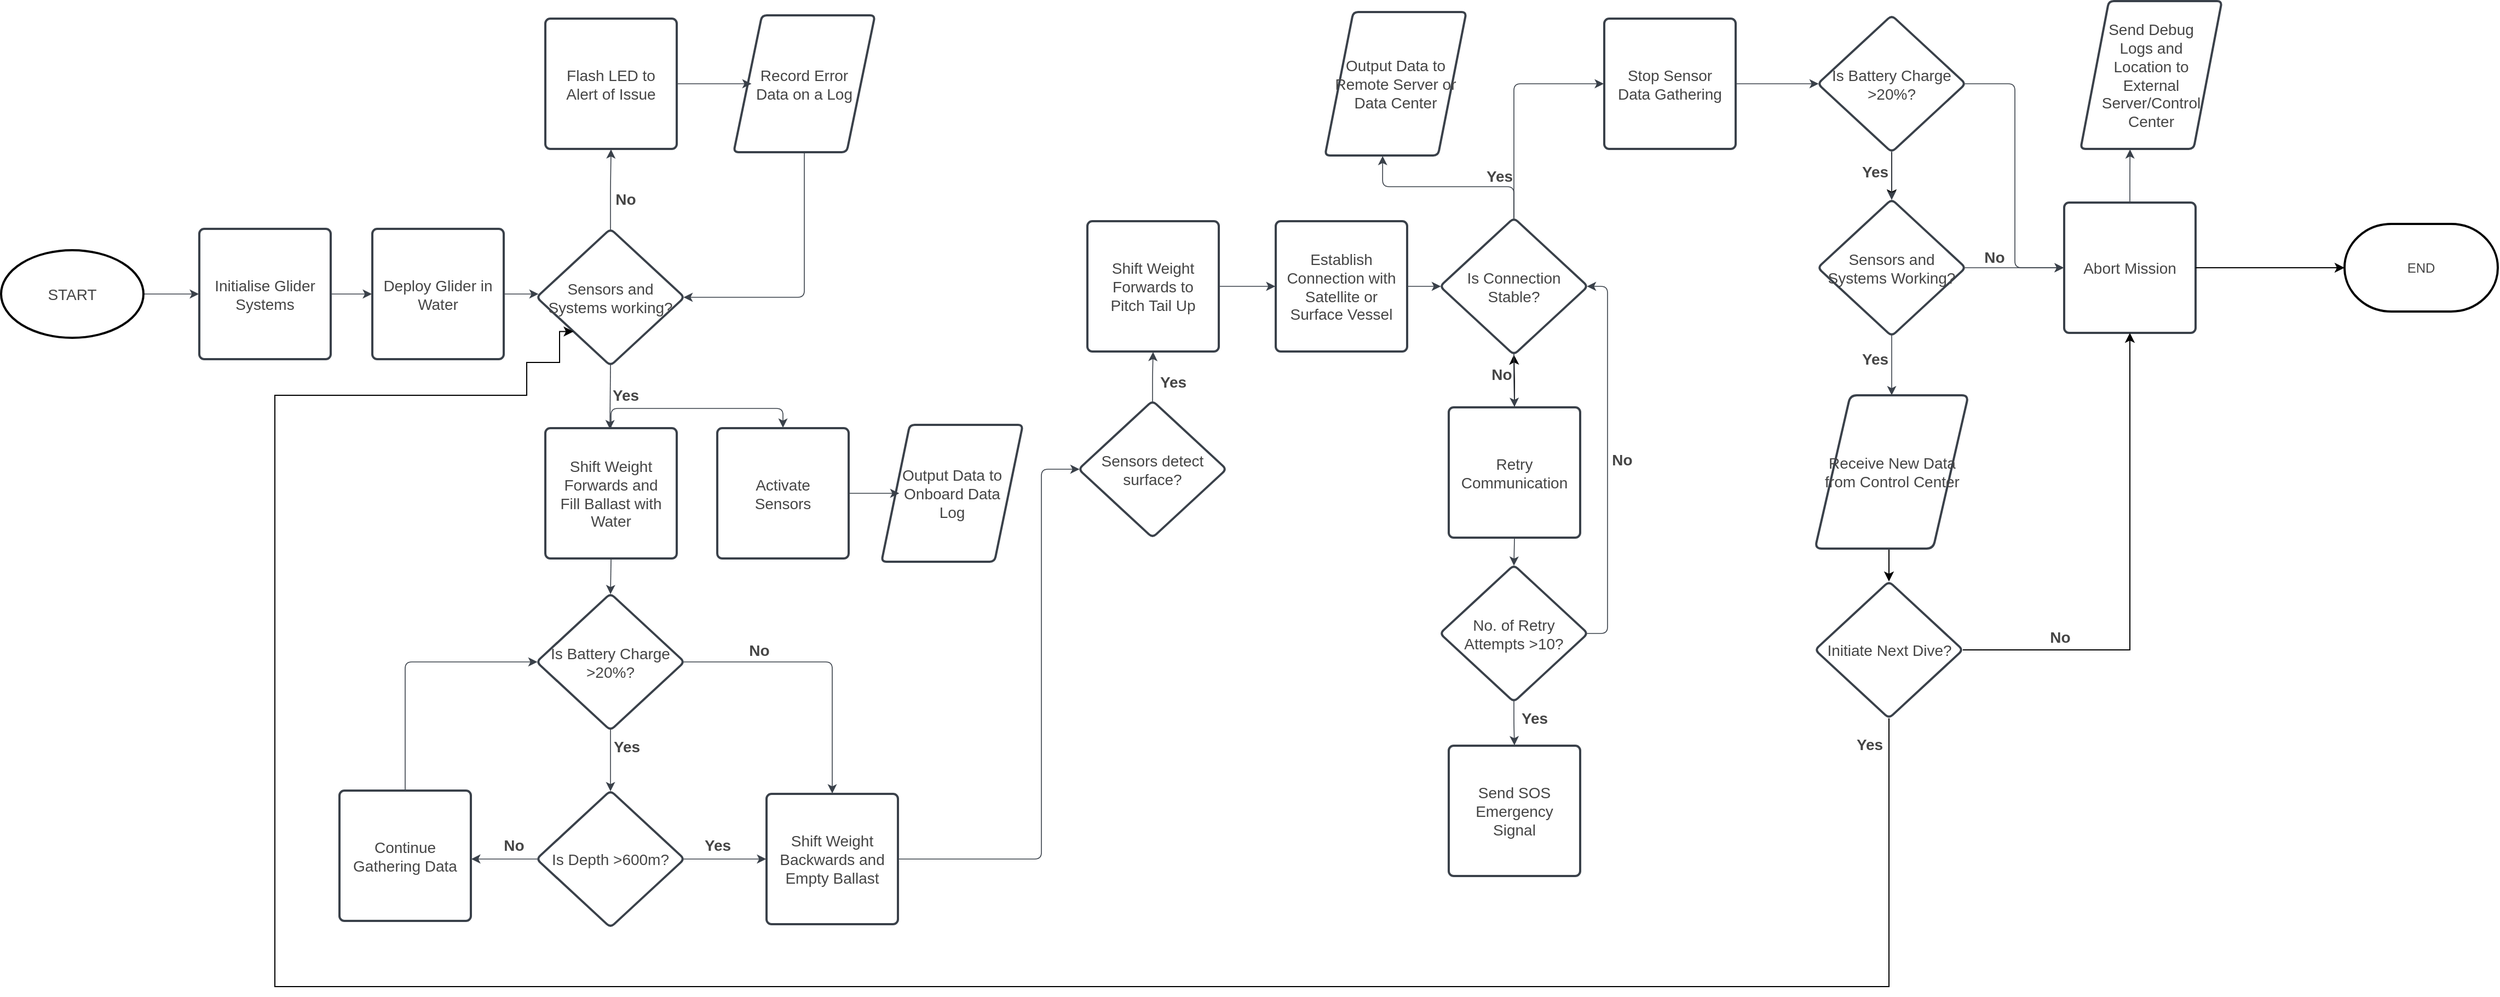 <mxfile version="22.1.8" type="github">
  <diagram name="Page-1" id="x3W6leY62-dWqcaIC-tP">
    <mxGraphModel dx="2196" dy="401" grid="1" gridSize="10" guides="1" tooltips="1" connect="1" arrows="1" fold="1" page="1" pageScale="1" pageWidth="1600" pageHeight="900" math="0" shadow="0">
      <root>
        <mxCell id="0" />
        <mxCell id="1" parent="0" />
        <mxCell id="s7WTnuPXNOW6J2skyEX7-21" value="" style="html=1;jettySize=18;whiteSpace=wrap;fontSize=14;strokeColor=#3a414a;strokeOpacity=100;strokeWidth=0.8;rounded=1;arcSize=12;edgeStyle=orthogonalEdgeStyle;startArrow=none;exitX=0.5;exitY=-0.003;exitPerimeter=0;entryX=0.5;entryY=-0.003;entryPerimeter=0;lucidId=mOTVLObXvtnB;fontColor=#454545;" edge="1" parent="1" source="s7WTnuPXNOW6J2skyEX7-7" target="s7WTnuPXNOW6J2skyEX7-18">
          <mxGeometry width="100" height="100" relative="1" as="geometry">
            <Array as="points" />
          </mxGeometry>
        </mxCell>
        <mxCell id="s7WTnuPXNOW6J2skyEX7-60" value="" style="html=1;jettySize=18;whiteSpace=wrap;fontSize=14;strokeColor=#3a414a;strokeOpacity=100;strokeWidth=0.8;rounded=1;arcSize=12;edgeStyle=orthogonalEdgeStyle;startArrow=none;exitX=0.5;exitY=0.005;exitPerimeter=0;entryX=-0.003;entryY=0.5;entryPerimeter=0;lucidId=lLUVY~Rh2nIf;fontColor=#454545;" edge="1" parent="1" source="s7WTnuPXNOW6J2skyEX7-45" target="s7WTnuPXNOW6J2skyEX7-63">
          <mxGeometry width="100" height="100" relative="1" as="geometry">
            <Array as="points" />
          </mxGeometry>
        </mxCell>
        <mxCell id="s7WTnuPXNOW6J2skyEX7-3" value="" style="html=1;jettySize=18;whiteSpace=wrap;fontSize=14;strokeColor=#3a414a;strokeOpacity=100;strokeWidth=0.8;rounded=1;arcSize=12;edgeStyle=orthogonalEdgeStyle;startArrow=none;exitX=1;exitY=0.5;exitPerimeter=0;entryX=-0.003;entryY=0.5;entryPerimeter=0;lucidId=AsTVRV2qvQLT;exitDx=0;exitDy=0;fontColor=#454545;" edge="1" parent="1" source="s7WTnuPXNOW6J2skyEX7-79" target="s7WTnuPXNOW6J2skyEX7-4">
          <mxGeometry width="100" height="100" relative="1" as="geometry">
            <Array as="points" />
            <mxPoint x="-1350.682" y="377.5" as="sourcePoint" />
          </mxGeometry>
        </mxCell>
        <mxCell id="s7WTnuPXNOW6J2skyEX7-4" value="&lt;font style=&quot;font-size: 14px;&quot;&gt;Initialise Glider Systems&lt;/font&gt;" style="html=1;overflow=block;blockSpacing=1;whiteSpace=wrap;fontSize=14;fontColor=#454545;spacing=9;strokeColor=#3a414a;strokeOpacity=100;fillOpacity=100;rounded=1;absoluteArcSize=1;arcSize=9;fillColor=#ffffff;strokeWidth=2;lucidId=AsTVzsjy2lNG;" vertex="1" parent="1">
          <mxGeometry x="-1299" y="318" width="120" height="119" as="geometry" />
        </mxCell>
        <mxCell id="s7WTnuPXNOW6J2skyEX7-5" value="Deploy Glider in Water" style="html=1;overflow=block;blockSpacing=1;whiteSpace=wrap;fontSize=14;fontColor=#454545;spacing=9;strokeColor=#3a414a;strokeOpacity=100;fillOpacity=100;rounded=1;absoluteArcSize=1;arcSize=9;fillColor=#ffffff;strokeWidth=2;lucidId=YDTVqDZ6cFZL;" vertex="1" parent="1">
          <mxGeometry x="-1141" y="318" width="120" height="119" as="geometry" />
        </mxCell>
        <mxCell id="s7WTnuPXNOW6J2skyEX7-6" value="" style="html=1;jettySize=18;whiteSpace=wrap;fontSize=14;strokeColor=#3a414a;strokeOpacity=100;strokeWidth=0.8;rounded=1;arcSize=12;edgeStyle=orthogonalEdgeStyle;startArrow=none;exitX=1.003;exitY=0.5;exitPerimeter=0;entryX=-0.003;entryY=0.5;entryPerimeter=0;lucidId=5DTVueXBn~fq;fontColor=#454545;" edge="1" parent="1" source="s7WTnuPXNOW6J2skyEX7-4" target="s7WTnuPXNOW6J2skyEX7-5">
          <mxGeometry width="100" height="100" relative="1" as="geometry">
            <Array as="points" />
          </mxGeometry>
        </mxCell>
        <mxCell id="s7WTnuPXNOW6J2skyEX7-7" value="Shift Weight Forwards and  Fill Ballast with Water" style="html=1;overflow=block;blockSpacing=1;whiteSpace=wrap;fontSize=14;fontColor=#454545;spacing=9;strokeColor=#3a414a;strokeOpacity=100;fillOpacity=100;rounded=1;absoluteArcSize=1;arcSize=9;fillColor=#ffffff;strokeWidth=2;lucidId=5ETVm~x~REYm;" vertex="1" parent="1">
          <mxGeometry x="-983" y="500" width="120" height="119" as="geometry" />
        </mxCell>
        <mxCell id="s7WTnuPXNOW6J2skyEX7-8" value="Sensors and Systems working?" style="html=1;overflow=block;blockSpacing=1;whiteSpace=wrap;rhombus;fontSize=14;fontColor=#454545;spacing=3.8;strokeColor=#3a414a;strokeOpacity=100;fillOpacity=100;rounded=1;absoluteArcSize=1;arcSize=9;fillColor=#ffffff;strokeWidth=2;lucidId=gFTVZbqtd3im;" vertex="1" parent="1">
          <mxGeometry x="-991" y="318" width="135" height="125" as="geometry" />
        </mxCell>
        <mxCell id="s7WTnuPXNOW6J2skyEX7-9" value="" style="html=1;jettySize=18;whiteSpace=wrap;fontSize=14;strokeColor=#3a414a;strokeOpacity=100;strokeWidth=0.8;rounded=1;arcSize=12;edgeStyle=orthogonalEdgeStyle;startArrow=none;exitX=1.003;exitY=0.5;exitPerimeter=0;entryX=0.013;entryY=0.476;entryPerimeter=0;lucidId=nFTVrkDRM8i8;fontColor=#454545;" edge="1" parent="1" source="s7WTnuPXNOW6J2skyEX7-5" target="s7WTnuPXNOW6J2skyEX7-8">
          <mxGeometry width="100" height="100" relative="1" as="geometry">
            <Array as="points" />
          </mxGeometry>
        </mxCell>
        <mxCell id="s7WTnuPXNOW6J2skyEX7-10" value="Flash LED to Alert of Issue" style="html=1;overflow=block;blockSpacing=1;whiteSpace=wrap;fontSize=14;fontColor=#454545;spacing=9;strokeColor=#3a414a;strokeOpacity=100;fillOpacity=100;rounded=1;absoluteArcSize=1;arcSize=9;fillColor=#ffffff;strokeWidth=2;lucidId=BHTVroN4kmrR;" vertex="1" parent="1">
          <mxGeometry x="-983" y="126" width="120" height="119" as="geometry" />
        </mxCell>
        <mxCell id="s7WTnuPXNOW6J2skyEX7-11" value="Record Error Data on a Log" style="html=1;overflow=block;blockSpacing=1;whiteSpace=wrap;shape=parallelogram;perimeter=parallelogramPerimeter;anchorPointDirection=0;fontSize=14;fontColor=#454545;spacing=9;strokeColor=#3a414a;strokeOpacity=100;fillOpacity=100;rounded=1;absoluteArcSize=1;arcSize=9;fillColor=#ffffff;strokeWidth=2;lucidId=XITV774vV4go;" vertex="1" parent="1">
          <mxGeometry x="-811" y="123" width="129" height="125" as="geometry" />
        </mxCell>
        <mxCell id="s7WTnuPXNOW6J2skyEX7-12" value="" style="html=1;jettySize=18;whiteSpace=wrap;fontSize=14;strokeColor=#3a414a;strokeOpacity=100;strokeWidth=0.8;rounded=1;arcSize=12;edgeStyle=orthogonalEdgeStyle;startArrow=none;exitX=1.003;exitY=0.5;exitPerimeter=0;entryX=0.126;entryY=0.5;entryPerimeter=0;lucidId=8ITVDwADlFRM;fontColor=#454545;" edge="1" parent="1" source="s7WTnuPXNOW6J2skyEX7-10" target="s7WTnuPXNOW6J2skyEX7-11">
          <mxGeometry width="100" height="100" relative="1" as="geometry">
            <Array as="points" />
          </mxGeometry>
        </mxCell>
        <mxCell id="s7WTnuPXNOW6J2skyEX7-13" value="" style="html=1;jettySize=18;whiteSpace=wrap;fontSize=14;fontColor=#454545;fontStyle=1;strokeColor=#3a414a;strokeOpacity=100;strokeWidth=0.8;rounded=1;arcSize=12;edgeStyle=orthogonalEdgeStyle;startArrow=none;exitX=0.5;exitY=0.005;exitPerimeter=0;entryX=0.5;entryY=1.003;entryPerimeter=0;lucidId=aJTVHtj84Zk9;" edge="1" parent="1" source="s7WTnuPXNOW6J2skyEX7-8" target="s7WTnuPXNOW6J2skyEX7-10">
          <mxGeometry width="100" height="100" relative="1" as="geometry">
            <Array as="points" />
          </mxGeometry>
        </mxCell>
        <mxCell id="s7WTnuPXNOW6J2skyEX7-14" value="No" style="text;html=1;resizable=0;labelBackgroundColor=none;align=center;verticalAlign=middle;fontStyle=1;fontColor=#454545;fontSize=14;" vertex="1" parent="s7WTnuPXNOW6J2skyEX7-13">
          <mxGeometry x="-0.227" relative="1" as="geometry">
            <mxPoint x="13" y="1" as="offset" />
          </mxGeometry>
        </mxCell>
        <mxCell id="s7WTnuPXNOW6J2skyEX7-15" value="" style="html=1;jettySize=18;whiteSpace=wrap;fontSize=14;fontColor=#454545;fontStyle=1;strokeColor=#3a414a;strokeOpacity=100;strokeWidth=0.8;rounded=1;arcSize=12;edgeStyle=orthogonalEdgeStyle;startArrow=none;exitX=0.5;exitY=0.995;exitPerimeter=0;lucidId=gKTVoc-PtiHA;" edge="1" parent="1" source="s7WTnuPXNOW6J2skyEX7-8">
          <mxGeometry width="100" height="100" relative="1" as="geometry">
            <Array as="points" />
            <mxPoint x="-924" y="501" as="targetPoint" />
          </mxGeometry>
        </mxCell>
        <mxCell id="s7WTnuPXNOW6J2skyEX7-16" value="Yes" style="text;html=1;resizable=0;labelBackgroundColor=none;align=center;verticalAlign=middle;fontStyle=1;fontColor=#454545;fontSize=14;" vertex="1" parent="s7WTnuPXNOW6J2skyEX7-15">
          <mxGeometry relative="1" as="geometry">
            <mxPoint x="14" y="-2" as="offset" />
          </mxGeometry>
        </mxCell>
        <mxCell id="s7WTnuPXNOW6J2skyEX7-17" value="" style="html=1;jettySize=18;whiteSpace=wrap;fontSize=14;strokeColor=#3a414a;strokeOpacity=100;strokeWidth=0.8;rounded=1;arcSize=12;edgeStyle=orthogonalEdgeStyle;startArrow=none;exitX=0.5;exitY=1.003;exitPerimeter=0;entryX=0.994;entryY=0.5;entryPerimeter=0;lucidId=xKTVdwcbtsRO;fontColor=#454545;" edge="1" parent="1" source="s7WTnuPXNOW6J2skyEX7-11" target="s7WTnuPXNOW6J2skyEX7-8">
          <mxGeometry width="100" height="100" relative="1" as="geometry">
            <Array as="points" />
          </mxGeometry>
        </mxCell>
        <mxCell id="s7WTnuPXNOW6J2skyEX7-18" value="Activate Sensors" style="html=1;overflow=block;blockSpacing=1;whiteSpace=wrap;fontSize=14;fontColor=#454545;spacing=9;strokeColor=#3a414a;strokeOpacity=100;fillOpacity=100;rounded=1;absoluteArcSize=1;arcSize=9;fillColor=#ffffff;strokeWidth=2;lucidId=tMTV780zov4N;" vertex="1" parent="1">
          <mxGeometry x="-826" y="500" width="120" height="119" as="geometry" />
        </mxCell>
        <mxCell id="s7WTnuPXNOW6J2skyEX7-19" value="Output Data to Onboard Data Log" style="html=1;overflow=block;blockSpacing=1;whiteSpace=wrap;shape=parallelogram;perimeter=parallelogramPerimeter;anchorPointDirection=0;fontSize=14;fontColor=#454545;spacing=9;strokeColor=#3a414a;strokeOpacity=100;fillOpacity=100;rounded=1;absoluteArcSize=1;arcSize=9;fillColor=#ffffff;strokeWidth=2;lucidId=RMTVZZ6SgSI4;" vertex="1" parent="1">
          <mxGeometry x="-676" y="497" width="129" height="125" as="geometry" />
        </mxCell>
        <mxCell id="s7WTnuPXNOW6J2skyEX7-20" value="" style="html=1;jettySize=18;whiteSpace=wrap;fontSize=14;strokeColor=#3a414a;strokeOpacity=100;strokeWidth=0.8;rounded=1;arcSize=12;edgeStyle=orthogonalEdgeStyle;startArrow=none;exitX=1.003;exitY=0.5;exitPerimeter=0;entryX=0.126;entryY=0.5;entryPerimeter=0;lucidId=rNTVmKIW1fe2;fontColor=#454545;" edge="1" parent="1" source="s7WTnuPXNOW6J2skyEX7-18" target="s7WTnuPXNOW6J2skyEX7-19">
          <mxGeometry width="100" height="100" relative="1" as="geometry">
            <Array as="points" />
          </mxGeometry>
        </mxCell>
        <mxCell id="s7WTnuPXNOW6J2skyEX7-22" value="Is Battery Charge &amp;gt;20%?" style="html=1;overflow=block;blockSpacing=1;whiteSpace=wrap;rhombus;fontSize=14;fontColor=#454545;spacing=3.8;strokeColor=#3a414a;strokeOpacity=100;fillOpacity=100;rounded=1;absoluteArcSize=1;arcSize=9;fillColor=#ffffff;strokeWidth=2;lucidId=TOTV9h66rI2b;" vertex="1" parent="1">
          <mxGeometry x="-991" y="651" width="135" height="125" as="geometry" />
        </mxCell>
        <mxCell id="s7WTnuPXNOW6J2skyEX7-23" value="" style="html=1;jettySize=18;whiteSpace=wrap;fontSize=14;strokeColor=#3a414a;strokeOpacity=100;strokeWidth=0.8;rounded=1;arcSize=12;edgeStyle=orthogonalEdgeStyle;startArrow=none;exitX=0.5;exitY=1.003;exitPerimeter=0;entryX=0.5;entryY=0.005;entryPerimeter=0;lucidId=-PTVs-RTm-~q;fontColor=#454545;" edge="1" parent="1" source="s7WTnuPXNOW6J2skyEX7-7" target="s7WTnuPXNOW6J2skyEX7-22">
          <mxGeometry width="100" height="100" relative="1" as="geometry">
            <Array as="points" />
          </mxGeometry>
        </mxCell>
        <mxCell id="s7WTnuPXNOW6J2skyEX7-24" value="Continue Gathering Data" style="html=1;overflow=block;blockSpacing=1;whiteSpace=wrap;fontSize=14;fontColor=#454545;spacing=9;strokeColor=#3a414a;strokeOpacity=100;fillOpacity=100;rounded=1;absoluteArcSize=1;arcSize=9;fillColor=#ffffff;strokeWidth=2;lucidId=gRTVeWF4o_zg;" vertex="1" parent="1">
          <mxGeometry x="-1171" y="831" width="120" height="119" as="geometry" />
        </mxCell>
        <mxCell id="s7WTnuPXNOW6J2skyEX7-25" value="Is Depth &amp;gt;600m?" style="html=1;overflow=block;blockSpacing=1;whiteSpace=wrap;rhombus;fontSize=14;fontColor=#454545;spacing=3.8;strokeColor=#3a414a;strokeOpacity=100;fillOpacity=100;rounded=1;absoluteArcSize=1;arcSize=9;fillColor=#ffffff;strokeWidth=2;lucidId=gSTVFSppvJXi;" vertex="1" parent="1">
          <mxGeometry x="-991" y="831" width="135" height="125" as="geometry" />
        </mxCell>
        <mxCell id="s7WTnuPXNOW6J2skyEX7-26" value="" style="html=1;jettySize=18;whiteSpace=wrap;fontSize=14;fontColor=#454545;fontStyle=1;strokeColor=#3a414a;strokeOpacity=100;strokeWidth=0.8;rounded=1;arcSize=12;edgeStyle=orthogonalEdgeStyle;startArrow=none;exitX=0.5;exitY=0.995;exitPerimeter=0;entryX=0.5;entryY=0.005;entryPerimeter=0;lucidId=KTTVAaDr_~iQ;" edge="1" parent="1" source="s7WTnuPXNOW6J2skyEX7-22" target="s7WTnuPXNOW6J2skyEX7-25">
          <mxGeometry width="100" height="100" relative="1" as="geometry">
            <Array as="points" />
          </mxGeometry>
        </mxCell>
        <mxCell id="s7WTnuPXNOW6J2skyEX7-27" value="Yes" style="text;html=1;resizable=0;labelBackgroundColor=none;align=center;verticalAlign=middle;fontStyle=1;fontColor=#454545;fontSize=14;" vertex="1" parent="s7WTnuPXNOW6J2skyEX7-26">
          <mxGeometry x="-0.217" relative="1" as="geometry">
            <mxPoint x="14" y="-7" as="offset" />
          </mxGeometry>
        </mxCell>
        <mxCell id="s7WTnuPXNOW6J2skyEX7-28" value="Shift Weight Backwards and Empty Ballast" style="html=1;overflow=block;blockSpacing=1;whiteSpace=wrap;fontSize=14;fontColor=#454545;spacing=9;strokeColor=#3a414a;strokeOpacity=100;fillOpacity=100;rounded=1;absoluteArcSize=1;arcSize=9;fillColor=#ffffff;strokeWidth=2;lucidId=hWTVQJh.K~fi;" vertex="1" parent="1">
          <mxGeometry x="-781" y="834" width="120" height="119" as="geometry" />
        </mxCell>
        <mxCell id="s7WTnuPXNOW6J2skyEX7-29" value="" style="html=1;jettySize=18;whiteSpace=wrap;fontSize=14;fontColor=#454545;fontStyle=1;strokeColor=#3a414a;strokeOpacity=100;strokeWidth=0.8;rounded=1;arcSize=12;edgeStyle=orthogonalEdgeStyle;startArrow=none;exitX=0.006;exitY=0.5;exitPerimeter=0;entryX=1.003;entryY=0.525;entryPerimeter=0;lucidId=Q2TVcN1D2rXm;" edge="1" parent="1" source="s7WTnuPXNOW6J2skyEX7-25" target="s7WTnuPXNOW6J2skyEX7-24">
          <mxGeometry width="100" height="100" relative="1" as="geometry">
            <Array as="points" />
          </mxGeometry>
        </mxCell>
        <mxCell id="s7WTnuPXNOW6J2skyEX7-30" value="No" style="text;html=1;resizable=0;labelBackgroundColor=none;align=center;verticalAlign=middle;fontStyle=1;fontColor=#454545;fontSize=14;" vertex="1" parent="s7WTnuPXNOW6J2skyEX7-29">
          <mxGeometry x="-0.251" relative="1" as="geometry">
            <mxPoint y="-13" as="offset" />
          </mxGeometry>
        </mxCell>
        <mxCell id="s7WTnuPXNOW6J2skyEX7-31" value="" style="html=1;jettySize=18;whiteSpace=wrap;fontSize=14;strokeColor=#3a414a;strokeOpacity=100;strokeWidth=0.8;rounded=1;arcSize=12;edgeStyle=orthogonalEdgeStyle;startArrow=none;exitX=0.5;exitY=-0.003;exitPerimeter=0;entryX=0.006;entryY=0.5;entryPerimeter=0;lucidId=W3TVp-4aysgk;fontColor=#454545;" edge="1" parent="1" source="s7WTnuPXNOW6J2skyEX7-24" target="s7WTnuPXNOW6J2skyEX7-22">
          <mxGeometry width="100" height="100" relative="1" as="geometry">
            <Array as="points" />
          </mxGeometry>
        </mxCell>
        <mxCell id="s7WTnuPXNOW6J2skyEX7-32" value="" style="html=1;jettySize=18;whiteSpace=wrap;fontSize=14;fontColor=#454545;fontStyle=1;strokeColor=#3a414a;strokeOpacity=100;strokeWidth=0.8;rounded=1;arcSize=12;edgeStyle=orthogonalEdgeStyle;startArrow=none;exitX=0.994;exitY=0.5;exitPerimeter=0;entryX=-0.003;entryY=0.5;entryPerimeter=0;lucidId=ScUVHS3gC8ee;" edge="1" parent="1" source="s7WTnuPXNOW6J2skyEX7-25" target="s7WTnuPXNOW6J2skyEX7-28">
          <mxGeometry width="100" height="100" relative="1" as="geometry">
            <Array as="points" />
          </mxGeometry>
        </mxCell>
        <mxCell id="s7WTnuPXNOW6J2skyEX7-33" value="Yes" style="text;html=1;resizable=0;labelBackgroundColor=none;align=center;verticalAlign=middle;fontStyle=1;fontColor=#454545;fontSize=14;" vertex="1" parent="s7WTnuPXNOW6J2skyEX7-32">
          <mxGeometry x="-0.162" relative="1" as="geometry">
            <mxPoint x="-1" y="-13" as="offset" />
          </mxGeometry>
        </mxCell>
        <mxCell id="s7WTnuPXNOW6J2skyEX7-34" value="" style="html=1;jettySize=18;whiteSpace=wrap;fontSize=14;fontColor=#454545;fontStyle=1;strokeColor=#3a414a;strokeOpacity=100;strokeWidth=0.8;rounded=1;arcSize=12;edgeStyle=orthogonalEdgeStyle;startArrow=none;exitX=0.994;exitY=0.5;exitPerimeter=0;entryX=0.5;entryY=-0.003;entryPerimeter=0;lucidId=4cUVZg3LoazD;" edge="1" parent="1" source="s7WTnuPXNOW6J2skyEX7-22" target="s7WTnuPXNOW6J2skyEX7-28">
          <mxGeometry width="100" height="100" relative="1" as="geometry">
            <Array as="points" />
          </mxGeometry>
        </mxCell>
        <mxCell id="s7WTnuPXNOW6J2skyEX7-35" value="No" style="text;html=1;resizable=0;labelBackgroundColor=none;align=center;verticalAlign=middle;fontStyle=1;fontColor=#454545;fontSize=14;" vertex="1" parent="s7WTnuPXNOW6J2skyEX7-34">
          <mxGeometry x="-0.459" relative="1" as="geometry">
            <mxPoint y="-11" as="offset" />
          </mxGeometry>
        </mxCell>
        <mxCell id="s7WTnuPXNOW6J2skyEX7-36" value="Sensors detect surface?" style="html=1;overflow=block;blockSpacing=1;whiteSpace=wrap;rhombus;fontSize=14;fontColor=#454545;spacing=3.8;strokeColor=#3a414a;strokeOpacity=100;fillOpacity=100;rounded=1;absoluteArcSize=1;arcSize=9;fillColor=#ffffff;strokeWidth=2;lucidId=ueUVGRdrRhw9;" vertex="1" parent="1">
          <mxGeometry x="-496" y="475" width="135" height="125" as="geometry" />
        </mxCell>
        <mxCell id="s7WTnuPXNOW6J2skyEX7-37" value="" style="html=1;jettySize=18;whiteSpace=wrap;fontSize=14;strokeColor=#3a414a;strokeOpacity=100;strokeWidth=0.8;rounded=1;arcSize=12;edgeStyle=orthogonalEdgeStyle;startArrow=none;exitX=1.003;exitY=0.5;exitPerimeter=0;entryX=0.006;entryY=0.5;entryPerimeter=0;lucidId=OeUVAD7~1OYH;fontColor=#454545;" edge="1" parent="1" source="s7WTnuPXNOW6J2skyEX7-28" target="s7WTnuPXNOW6J2skyEX7-36">
          <mxGeometry width="100" height="100" relative="1" as="geometry">
            <Array as="points">
              <mxPoint x="-530" y="894" />
              <mxPoint x="-530" y="538" />
            </Array>
          </mxGeometry>
        </mxCell>
        <mxCell id="s7WTnuPXNOW6J2skyEX7-38" value="Shift Weight Forwards to Pitch Tail Up" style="html=1;overflow=block;blockSpacing=1;whiteSpace=wrap;fontSize=14;fontColor=#454545;spacing=9;strokeColor=#3a414a;strokeOpacity=100;fillOpacity=100;rounded=1;absoluteArcSize=1;arcSize=9;fillColor=#ffffff;strokeWidth=2;lucidId=ufUVTLtUT0vQ;" vertex="1" parent="1">
          <mxGeometry x="-488" y="311" width="120" height="119" as="geometry" />
        </mxCell>
        <mxCell id="s7WTnuPXNOW6J2skyEX7-39" value="Establish Connection with Satellite or Surface Vessel" style="html=1;overflow=block;blockSpacing=1;whiteSpace=wrap;fontSize=14;fontColor=#454545;spacing=9;strokeColor=#3a414a;strokeOpacity=100;fillOpacity=100;rounded=1;absoluteArcSize=1;arcSize=9;fillColor=#ffffff;strokeWidth=2;lucidId=yfUVi20aux17;" vertex="1" parent="1">
          <mxGeometry x="-316" y="311" width="120" height="119" as="geometry" />
        </mxCell>
        <mxCell id="s7WTnuPXNOW6J2skyEX7-42" value="" style="html=1;jettySize=18;whiteSpace=wrap;fontSize=14;fontColor=#454545;fontStyle=1;strokeColor=#3a414a;strokeOpacity=100;strokeWidth=0.8;rounded=1;arcSize=12;edgeStyle=orthogonalEdgeStyle;startArrow=none;exitX=0.5;exitY=0.005;exitPerimeter=0;entryX=0.5;entryY=1.003;entryPerimeter=0;lucidId=_hUVAqHsgBwF;" edge="1" parent="1" source="s7WTnuPXNOW6J2skyEX7-36" target="s7WTnuPXNOW6J2skyEX7-38">
          <mxGeometry width="100" height="100" relative="1" as="geometry">
            <Array as="points" />
          </mxGeometry>
        </mxCell>
        <mxCell id="s7WTnuPXNOW6J2skyEX7-43" value="Yes" style="text;html=1;resizable=0;labelBackgroundColor=none;align=center;verticalAlign=middle;fontStyle=1;fontColor=#454545;fontSize=14;" vertex="1" parent="s7WTnuPXNOW6J2skyEX7-42">
          <mxGeometry x="-0.221" relative="1" as="geometry">
            <mxPoint x="18" as="offset" />
          </mxGeometry>
        </mxCell>
        <mxCell id="s7WTnuPXNOW6J2skyEX7-44" value="" style="html=1;jettySize=18;whiteSpace=wrap;fontSize=14;strokeColor=#3a414a;strokeOpacity=100;strokeWidth=0.8;rounded=1;arcSize=12;edgeStyle=orthogonalEdgeStyle;startArrow=none;exitX=1.003;exitY=0.5;exitPerimeter=0;entryX=-0.003;entryY=0.5;entryPerimeter=0;lucidId=kiUV5uvYsnTb;fontColor=#454545;" edge="1" parent="1" source="s7WTnuPXNOW6J2skyEX7-38" target="s7WTnuPXNOW6J2skyEX7-39">
          <mxGeometry width="100" height="100" relative="1" as="geometry">
            <Array as="points" />
          </mxGeometry>
        </mxCell>
        <mxCell id="s7WTnuPXNOW6J2skyEX7-45" value="Is Connection Stable?" style="html=1;overflow=block;blockSpacing=1;whiteSpace=wrap;rhombus;fontSize=14;fontColor=#454545;spacing=3.8;strokeColor=#3a414a;strokeOpacity=100;fillOpacity=100;rounded=1;absoluteArcSize=1;arcSize=9;fillColor=#ffffff;strokeWidth=2;lucidId=CiUVsbAx1R4J;" vertex="1" parent="1">
          <mxGeometry x="-166" y="308" width="135" height="125" as="geometry" />
        </mxCell>
        <mxCell id="s7WTnuPXNOW6J2skyEX7-46" value="" style="html=1;jettySize=18;whiteSpace=wrap;fontSize=14;strokeColor=#3a414a;strokeOpacity=100;strokeWidth=0.8;rounded=1;arcSize=12;edgeStyle=orthogonalEdgeStyle;startArrow=none;exitX=1.003;exitY=0.5;exitPerimeter=0;entryX=0.006;entryY=0.5;entryPerimeter=0;lucidId=ZoUV3_74He0Z;fontColor=#454545;" edge="1" parent="1" source="s7WTnuPXNOW6J2skyEX7-39" target="s7WTnuPXNOW6J2skyEX7-45">
          <mxGeometry width="100" height="100" relative="1" as="geometry">
            <Array as="points" />
          </mxGeometry>
        </mxCell>
        <mxCell id="s7WTnuPXNOW6J2skyEX7-106" value="" style="edgeStyle=orthogonalEdgeStyle;rounded=0;orthogonalLoop=1;jettySize=auto;html=1;" edge="1" parent="1" source="s7WTnuPXNOW6J2skyEX7-47" target="s7WTnuPXNOW6J2skyEX7-45">
          <mxGeometry relative="1" as="geometry" />
        </mxCell>
        <mxCell id="s7WTnuPXNOW6J2skyEX7-47" value="Retry Communication" style="html=1;overflow=block;blockSpacing=1;whiteSpace=wrap;fontSize=14;fontColor=#454545;spacing=9;strokeColor=#3a414a;strokeOpacity=100;fillOpacity=100;rounded=1;absoluteArcSize=1;arcSize=9;fillColor=#ffffff;strokeWidth=2;lucidId=utUVE7nfj1N7;" vertex="1" parent="1">
          <mxGeometry x="-158" y="481" width="120" height="119" as="geometry" />
        </mxCell>
        <mxCell id="s7WTnuPXNOW6J2skyEX7-48" value="" style="html=1;jettySize=18;whiteSpace=wrap;fontSize=14;fontColor=#454545;fontStyle=1;strokeColor=#3a414a;strokeOpacity=100;strokeWidth=0.8;rounded=1;arcSize=12;edgeStyle=orthogonalEdgeStyle;startArrow=none;exitX=0.5;exitY=0.995;exitPerimeter=0;entryX=0.5;entryY=-0.003;entryPerimeter=0;lucidId=pvUV3uXuMXPS;" edge="1" parent="1" source="s7WTnuPXNOW6J2skyEX7-45" target="s7WTnuPXNOW6J2skyEX7-47">
          <mxGeometry width="100" height="100" relative="1" as="geometry">
            <Array as="points" />
          </mxGeometry>
        </mxCell>
        <mxCell id="s7WTnuPXNOW6J2skyEX7-49" value="No" style="text;html=1;resizable=0;labelBackgroundColor=none;align=center;verticalAlign=middle;fontStyle=1;fontColor=#454545;fontSize=14;" vertex="1" parent="s7WTnuPXNOW6J2skyEX7-48">
          <mxGeometry x="-0.204" relative="1" as="geometry">
            <mxPoint x="-12" y="-1" as="offset" />
          </mxGeometry>
        </mxCell>
        <mxCell id="s7WTnuPXNOW6J2skyEX7-50" value="" style="html=1;jettySize=18;whiteSpace=wrap;fontSize=14;strokeColor=#3a414a;strokeOpacity=100;strokeWidth=0.8;rounded=1;arcSize=12;edgeStyle=orthogonalEdgeStyle;startArrow=none;exitX=0.5;exitY=1.003;exitPerimeter=0;entryX=0.5;entryY=0.005;entryPerimeter=0;lucidId=SBUVwsjEu3Ze;fontColor=#454545;" edge="1" parent="1" source="s7WTnuPXNOW6J2skyEX7-47" target="s7WTnuPXNOW6J2skyEX7-51">
          <mxGeometry width="100" height="100" relative="1" as="geometry">
            <Array as="points" />
          </mxGeometry>
        </mxCell>
        <mxCell id="s7WTnuPXNOW6J2skyEX7-51" value="No. of Retry Attempts &amp;gt;10?" style="html=1;overflow=block;blockSpacing=1;whiteSpace=wrap;rhombus;fontSize=14;fontColor=#454545;spacing=3.8;strokeColor=#3a414a;strokeOpacity=100;fillOpacity=100;rounded=1;absoluteArcSize=1;arcSize=9;fillColor=#ffffff;strokeWidth=2;lucidId=eCUVGpCOM796;" vertex="1" parent="1">
          <mxGeometry x="-166" y="625" width="135" height="125" as="geometry" />
        </mxCell>
        <mxCell id="s7WTnuPXNOW6J2skyEX7-52" value="" style="html=1;jettySize=18;whiteSpace=wrap;fontSize=14;fontColor=#454545;fontStyle=1;strokeColor=#3a414a;strokeOpacity=100;strokeWidth=0.8;rounded=1;arcSize=12;edgeStyle=orthogonalEdgeStyle;startArrow=none;exitX=0.994;exitY=0.5;exitPerimeter=0;entryX=0.994;entryY=0.5;entryPerimeter=0;lucidId=rDUVps.Rehkx;" edge="1" parent="1" source="s7WTnuPXNOW6J2skyEX7-51" target="s7WTnuPXNOW6J2skyEX7-45">
          <mxGeometry width="100" height="100" relative="1" as="geometry">
            <Array as="points" />
          </mxGeometry>
        </mxCell>
        <mxCell id="s7WTnuPXNOW6J2skyEX7-53" value="No" style="text;html=1;resizable=0;labelBackgroundColor=none;align=center;verticalAlign=middle;fontStyle=1;fontColor=#454545;fontSize=14;" vertex="1" parent="s7WTnuPXNOW6J2skyEX7-52">
          <mxGeometry relative="1" as="geometry">
            <mxPoint x="13" as="offset" />
          </mxGeometry>
        </mxCell>
        <mxCell id="s7WTnuPXNOW6J2skyEX7-54" value="Send SOS Emergency Signal" style="html=1;overflow=block;blockSpacing=1;whiteSpace=wrap;fontSize=14;fontColor=#454545;spacing=9;strokeColor=#3a414a;strokeOpacity=100;fillOpacity=100;rounded=1;absoluteArcSize=1;arcSize=9;fillColor=#ffffff;strokeWidth=2;lucidId=BDUVcMeU-quQ;" vertex="1" parent="1">
          <mxGeometry x="-158" y="790" width="120" height="119" as="geometry" />
        </mxCell>
        <mxCell id="s7WTnuPXNOW6J2skyEX7-55" value="" style="html=1;jettySize=18;whiteSpace=wrap;fontSize=14;fontColor=#454545;fontStyle=1;strokeColor=#3a414a;strokeOpacity=100;strokeWidth=0.8;rounded=1;arcSize=12;edgeStyle=orthogonalEdgeStyle;startArrow=none;exitX=0.5;exitY=0.995;exitPerimeter=0;entryX=0.5;entryY=-0.003;entryPerimeter=0;lucidId=3DUVM_oiQbUb;" edge="1" parent="1" source="s7WTnuPXNOW6J2skyEX7-51" target="s7WTnuPXNOW6J2skyEX7-54">
          <mxGeometry width="100" height="100" relative="1" as="geometry">
            <Array as="points" />
          </mxGeometry>
        </mxCell>
        <mxCell id="s7WTnuPXNOW6J2skyEX7-56" value="Yes" style="text;html=1;resizable=0;labelBackgroundColor=none;align=center;verticalAlign=middle;fontStyle=1;fontColor=#454545;fontSize=14;" vertex="1" parent="s7WTnuPXNOW6J2skyEX7-55">
          <mxGeometry x="-0.256" relative="1" as="geometry">
            <mxPoint x="18" as="offset" />
          </mxGeometry>
        </mxCell>
        <mxCell id="s7WTnuPXNOW6J2skyEX7-57" value="Output Data to Remote Server or Data Center" style="html=1;overflow=block;blockSpacing=1;whiteSpace=wrap;shape=parallelogram;perimeter=parallelogramPerimeter;anchorPointDirection=0;fontSize=14;fontColor=#454545;spacing=9;strokeColor=#3a414a;strokeOpacity=100;fillOpacity=100;rounded=1;absoluteArcSize=1;arcSize=9;fillColor=#ffffff;strokeWidth=2;lucidId=zFUVQ6NEeKnS;" vertex="1" parent="1">
          <mxGeometry x="-271" y="120" width="129" height="131" as="geometry" />
        </mxCell>
        <mxCell id="s7WTnuPXNOW6J2skyEX7-58" value="" style="html=1;jettySize=18;whiteSpace=wrap;fontSize=14;fontColor=#454545;fontStyle=1;strokeColor=#3a414a;strokeOpacity=100;strokeWidth=0.8;rounded=1;arcSize=12;edgeStyle=orthogonalEdgeStyle;startArrow=none;exitX=0.5;exitY=0.005;exitPerimeter=0;entryX=0.408;entryY=1.003;entryPerimeter=0;lucidId=vGUVwyQjZNi~;" edge="1" parent="1" source="s7WTnuPXNOW6J2skyEX7-45" target="s7WTnuPXNOW6J2skyEX7-57">
          <mxGeometry width="100" height="100" relative="1" as="geometry">
            <Array as="points" />
          </mxGeometry>
        </mxCell>
        <mxCell id="s7WTnuPXNOW6J2skyEX7-59" value="Yes" style="text;html=1;resizable=0;labelBackgroundColor=none;align=center;verticalAlign=middle;fontStyle=1;fontColor=#454545;fontSize=14;" vertex="1" parent="s7WTnuPXNOW6J2skyEX7-58">
          <mxGeometry x="-0.677" relative="1" as="geometry">
            <mxPoint x="-14" y="-10" as="offset" />
          </mxGeometry>
        </mxCell>
        <mxCell id="s7WTnuPXNOW6J2skyEX7-61" value="Sensors and Systems Working?" style="html=1;overflow=block;blockSpacing=1;whiteSpace=wrap;rhombus;fontSize=14;fontColor=#454545;spacing=3.8;strokeColor=#3a414a;strokeOpacity=100;fillOpacity=100;rounded=1;absoluteArcSize=1;arcSize=9;fillColor=#ffffff;strokeWidth=2;lucidId=oMUV1LnPZD3j;" vertex="1" parent="1">
          <mxGeometry x="179" y="291" width="135" height="125" as="geometry" />
        </mxCell>
        <mxCell id="s7WTnuPXNOW6J2skyEX7-84" value="" style="edgeStyle=orthogonalEdgeStyle;rounded=0;orthogonalLoop=1;jettySize=auto;html=1;fontSize=14;fontColor=#454545;" edge="1" parent="1" source="s7WTnuPXNOW6J2skyEX7-62" target="s7WTnuPXNOW6J2skyEX7-61">
          <mxGeometry relative="1" as="geometry" />
        </mxCell>
        <mxCell id="s7WTnuPXNOW6J2skyEX7-62" value="Is Battery Charge &amp;gt;20%?" style="html=1;overflow=block;blockSpacing=1;whiteSpace=wrap;rhombus;fontSize=14;fontColor=#454545;spacing=3.8;strokeColor=#3a414a;strokeOpacity=100;fillOpacity=100;rounded=1;absoluteArcSize=1;arcSize=9;fillColor=#ffffff;strokeWidth=2;lucidId=6MUVkfNY~SoI;" vertex="1" parent="1">
          <mxGeometry x="179" y="123" width="135" height="125" as="geometry" />
        </mxCell>
        <mxCell id="s7WTnuPXNOW6J2skyEX7-63" value="Stop Sensor Data Gathering" style="html=1;overflow=block;blockSpacing=1;whiteSpace=wrap;fontSize=14;fontColor=#454545;spacing=9;strokeColor=#3a414a;strokeOpacity=100;fillOpacity=100;rounded=1;absoluteArcSize=1;arcSize=9;fillColor=#ffffff;strokeWidth=2;lucidId=_MUVK38ZubOA;" vertex="1" parent="1">
          <mxGeometry x="-16" y="126" width="120" height="119" as="geometry" />
        </mxCell>
        <mxCell id="s7WTnuPXNOW6J2skyEX7-64" value="" style="html=1;jettySize=18;whiteSpace=wrap;fontSize=14;strokeColor=#3a414a;strokeOpacity=100;strokeWidth=0.8;rounded=1;arcSize=12;edgeStyle=orthogonalEdgeStyle;startArrow=none;exitX=1.003;exitY=0.5;exitPerimeter=0;entryX=0.006;entryY=0.5;entryPerimeter=0;lucidId=ANUVhUj2y_OH;fontColor=#454545;" edge="1" parent="1" source="s7WTnuPXNOW6J2skyEX7-63" target="s7WTnuPXNOW6J2skyEX7-62">
          <mxGeometry width="100" height="100" relative="1" as="geometry">
            <Array as="points" />
          </mxGeometry>
        </mxCell>
        <mxCell id="s7WTnuPXNOW6J2skyEX7-65" value="" style="html=1;jettySize=18;whiteSpace=wrap;fontSize=14;fontColor=#454545;fontStyle=1;strokeColor=#3a414a;strokeOpacity=100;strokeWidth=0.8;rounded=1;arcSize=12;edgeStyle=orthogonalEdgeStyle;startArrow=none;exitX=0.5;exitY=0.995;exitPerimeter=0;entryX=0.5;entryY=0.005;entryPerimeter=0;lucidId=SNUVm87.o8OP;" edge="1" parent="1" source="s7WTnuPXNOW6J2skyEX7-62" target="s7WTnuPXNOW6J2skyEX7-61">
          <mxGeometry width="100" height="100" relative="1" as="geometry">
            <Array as="points" />
          </mxGeometry>
        </mxCell>
        <mxCell id="s7WTnuPXNOW6J2skyEX7-66" value="Yes" style="text;html=1;resizable=0;labelBackgroundColor=none;align=center;verticalAlign=middle;fontStyle=1;fontColor=#454545;fontSize=14;" vertex="1" parent="s7WTnuPXNOW6J2skyEX7-65">
          <mxGeometry x="-0.196" relative="1" as="geometry">
            <mxPoint x="-16" as="offset" />
          </mxGeometry>
        </mxCell>
        <mxCell id="s7WTnuPXNOW6J2skyEX7-67" value="Abort Mission" style="html=1;overflow=block;blockSpacing=1;whiteSpace=wrap;fontSize=14;fontColor=#454545;spacing=9;strokeColor=#3a414a;strokeOpacity=100;fillOpacity=100;rounded=1;absoluteArcSize=1;arcSize=9;fillColor=#ffffff;strokeWidth=2;lucidId=HOUVgvcs5lXh;" vertex="1" parent="1">
          <mxGeometry x="404" y="294" width="120" height="119" as="geometry" />
        </mxCell>
        <mxCell id="s7WTnuPXNOW6J2skyEX7-68" value="" style="html=1;jettySize=18;whiteSpace=wrap;fontSize=14;fontColor=#454545;fontStyle=1;strokeColor=#3a414a;strokeOpacity=100;strokeWidth=0.8;rounded=1;arcSize=12;edgeStyle=orthogonalEdgeStyle;startArrow=none;exitX=0.994;exitY=0.5;exitPerimeter=0;entryX=-0.003;entryY=0.5;entryPerimeter=0;lucidId=rPUV8Mbel30a;" edge="1" parent="1" source="s7WTnuPXNOW6J2skyEX7-62" target="s7WTnuPXNOW6J2skyEX7-67">
          <mxGeometry width="100" height="100" relative="1" as="geometry">
            <Array as="points" />
          </mxGeometry>
        </mxCell>
        <mxCell id="s7WTnuPXNOW6J2skyEX7-69" value="No" style="text;html=1;resizable=0;labelBackgroundColor=none;align=center;verticalAlign=middle;fontStyle=1;fontColor=#454545;fontSize=14;labelBorderColor=none;" vertex="1" parent="s7WTnuPXNOW6J2skyEX7-68">
          <mxGeometry x="0.655" relative="1" as="geometry">
            <mxPoint x="-19" y="-10" as="offset" />
          </mxGeometry>
        </mxCell>
        <mxCell id="s7WTnuPXNOW6J2skyEX7-70" value="Send Debug Logs and Location to External Server/Control Center" style="html=1;overflow=block;blockSpacing=1;whiteSpace=wrap;shape=parallelogram;perimeter=parallelogramPerimeter;anchorPointDirection=0;fontSize=14;fontColor=#454545;spacing=9;strokeColor=#3a414a;strokeOpacity=100;fillOpacity=100;rounded=1;absoluteArcSize=1;arcSize=9;fillColor=#ffffff;strokeWidth=2;lucidId=DPUV-RcbPd~.;" vertex="1" parent="1">
          <mxGeometry x="419" y="110" width="129" height="135" as="geometry" />
        </mxCell>
        <mxCell id="s7WTnuPXNOW6J2skyEX7-71" value="" style="html=1;jettySize=18;whiteSpace=wrap;fontSize=14;strokeColor=#3a414a;strokeOpacity=100;strokeWidth=0.8;rounded=1;arcSize=12;edgeStyle=orthogonalEdgeStyle;startArrow=none;exitX=0.5;exitY=-0.003;exitPerimeter=0;entryX=0.35;entryY=1.003;entryPerimeter=0;lucidId=zTUVfRl-xSmz;fontColor=#454545;" edge="1" parent="1" source="s7WTnuPXNOW6J2skyEX7-67" target="s7WTnuPXNOW6J2skyEX7-70">
          <mxGeometry width="100" height="100" relative="1" as="geometry">
            <Array as="points" />
          </mxGeometry>
        </mxCell>
        <mxCell id="s7WTnuPXNOW6J2skyEX7-72" value="" style="html=1;jettySize=18;whiteSpace=wrap;fontSize=14;strokeColor=#3a414a;strokeOpacity=100;strokeWidth=0.8;rounded=1;arcSize=12;edgeStyle=orthogonalEdgeStyle;startArrow=none;exitX=0.994;exitY=0.5;exitPerimeter=0;entryX=-0.003;entryY=0.5;entryPerimeter=0;lucidId=lUUVk.3yWacN;fontColor=#454545;" edge="1" parent="1" source="s7WTnuPXNOW6J2skyEX7-61" target="s7WTnuPXNOW6J2skyEX7-67">
          <mxGeometry width="100" height="100" relative="1" as="geometry">
            <Array as="points" />
          </mxGeometry>
        </mxCell>
        <mxCell id="s7WTnuPXNOW6J2skyEX7-74" value="" style="html=1;jettySize=18;whiteSpace=wrap;fontSize=14;fontColor=#454545;fontStyle=1;strokeColor=#3a414a;strokeOpacity=100;strokeWidth=0.8;rounded=1;arcSize=12;edgeStyle=orthogonalEdgeStyle;startArrow=none;exitX=0.5;exitY=0.995;exitPerimeter=0;entryX=0.5;entryY=0;lucidId=gYUV-vHolZjt;entryDx=0;entryDy=0;" edge="1" parent="1" source="s7WTnuPXNOW6J2skyEX7-61" target="s7WTnuPXNOW6J2skyEX7-80">
          <mxGeometry width="100" height="100" relative="1" as="geometry">
            <Array as="points" />
            <mxPoint x="246.689" y="470.625" as="targetPoint" />
          </mxGeometry>
        </mxCell>
        <mxCell id="s7WTnuPXNOW6J2skyEX7-75" value="Yes" style="text;html=1;resizable=0;labelBackgroundColor=none;align=center;verticalAlign=middle;fontStyle=1;fontColor=#454545;fontSize=14;" vertex="1" parent="s7WTnuPXNOW6J2skyEX7-74">
          <mxGeometry x="-0.17" relative="1" as="geometry">
            <mxPoint x="-16" y="-1" as="offset" />
          </mxGeometry>
        </mxCell>
        <mxCell id="s7WTnuPXNOW6J2skyEX7-79" value="START" style="strokeWidth=2;html=1;shape=mxgraph.flowchart.start_1;whiteSpace=wrap;fontSize=14;fontColor=#454545;" vertex="1" parent="1">
          <mxGeometry x="-1480" y="337.5" width="130" height="80" as="geometry" />
        </mxCell>
        <mxCell id="s7WTnuPXNOW6J2skyEX7-92" style="edgeStyle=orthogonalEdgeStyle;rounded=0;orthogonalLoop=1;jettySize=auto;html=1;exitX=0.5;exitY=1;exitDx=0;exitDy=0;entryX=0.5;entryY=0;entryDx=0;entryDy=0;fontColor=#454545;" edge="1" parent="1" source="s7WTnuPXNOW6J2skyEX7-80" target="s7WTnuPXNOW6J2skyEX7-91">
          <mxGeometry relative="1" as="geometry" />
        </mxCell>
        <mxCell id="s7WTnuPXNOW6J2skyEX7-80" value="Receive New Data from Control Center" style="shape=parallelogram;strokeWidth=2;perimeter=parallelogramPerimeter;rounded=1;arcSize=12;size=0.23;verticalAlign=middle;html=1;whiteSpace=wrap;spacing=2;fontSize=14;fontColor=#454545;strokeColor=#3A414A;" vertex="1" parent="1">
          <mxGeometry x="176.5" y="470" width="140" height="140" as="geometry" />
        </mxCell>
        <mxCell id="s7WTnuPXNOW6J2skyEX7-89" value="END" style="strokeWidth=2;html=1;shape=mxgraph.flowchart.terminator;whiteSpace=wrap;fontColor=#454545;" vertex="1" parent="1">
          <mxGeometry x="660" y="313.5" width="140" height="80" as="geometry" />
        </mxCell>
        <mxCell id="s7WTnuPXNOW6J2skyEX7-90" style="edgeStyle=orthogonalEdgeStyle;rounded=0;orthogonalLoop=1;jettySize=auto;html=1;exitX=1;exitY=0.5;exitDx=0;exitDy=0;entryX=0;entryY=0.5;entryDx=0;entryDy=0;entryPerimeter=0;fontColor=#454545;" edge="1" parent="1" source="s7WTnuPXNOW6J2skyEX7-67" target="s7WTnuPXNOW6J2skyEX7-89">
          <mxGeometry relative="1" as="geometry" />
        </mxCell>
        <mxCell id="s7WTnuPXNOW6J2skyEX7-99" style="edgeStyle=orthogonalEdgeStyle;rounded=0;orthogonalLoop=1;jettySize=auto;html=1;exitX=0.5;exitY=1;exitDx=0;exitDy=0;entryX=0;entryY=1;entryDx=0;entryDy=0;" edge="1" parent="1" source="s7WTnuPXNOW6J2skyEX7-91" target="s7WTnuPXNOW6J2skyEX7-8">
          <mxGeometry relative="1" as="geometry">
            <Array as="points">
              <mxPoint x="244" y="1010" />
              <mxPoint x="-1230" y="1010" />
              <mxPoint x="-1230" y="470" />
              <mxPoint x="-1000" y="470" />
              <mxPoint x="-1000" y="440" />
              <mxPoint x="-970" y="440" />
              <mxPoint x="-970" y="412" />
            </Array>
          </mxGeometry>
        </mxCell>
        <mxCell id="s7WTnuPXNOW6J2skyEX7-103" style="edgeStyle=orthogonalEdgeStyle;rounded=0;orthogonalLoop=1;jettySize=auto;html=1;exitX=1;exitY=0.5;exitDx=0;exitDy=0;entryX=0.5;entryY=1;entryDx=0;entryDy=0;" edge="1" parent="1" source="s7WTnuPXNOW6J2skyEX7-91" target="s7WTnuPXNOW6J2skyEX7-67">
          <mxGeometry relative="1" as="geometry" />
        </mxCell>
        <mxCell id="s7WTnuPXNOW6J2skyEX7-91" value="Initiate Next Dive?" style="html=1;overflow=block;blockSpacing=1;whiteSpace=wrap;rhombus;fontSize=14;fontColor=#454545;spacing=3.8;strokeColor=#3A414A;strokeOpacity=100;fillOpacity=100;rounded=1;absoluteArcSize=1;arcSize=9;fillColor=#ffffff;strokeWidth=2;lucidId=oMUV1LnPZD3j;" vertex="1" parent="1">
          <mxGeometry x="176.5" y="640" width="135" height="125" as="geometry" />
        </mxCell>
        <mxCell id="s7WTnuPXNOW6J2skyEX7-97" value="No" style="text;html=1;resizable=0;labelBackgroundColor=none;align=center;verticalAlign=middle;fontStyle=1;fontColor=#454545;fontSize=14;labelBorderColor=none;" vertex="1" parent="1">
          <mxGeometry x="403.004" y="465.004" as="geometry">
            <mxPoint x="-3" y="226" as="offset" />
          </mxGeometry>
        </mxCell>
        <mxCell id="s7WTnuPXNOW6J2skyEX7-100" value="Yes" style="text;html=1;resizable=0;labelBackgroundColor=none;align=center;verticalAlign=middle;fontStyle=1;fontColor=#454545;fontSize=14;" vertex="1" parent="1">
          <mxGeometry x="230" y="436.998" as="geometry">
            <mxPoint x="-4" y="352" as="offset" />
          </mxGeometry>
        </mxCell>
      </root>
    </mxGraphModel>
  </diagram>
</mxfile>
